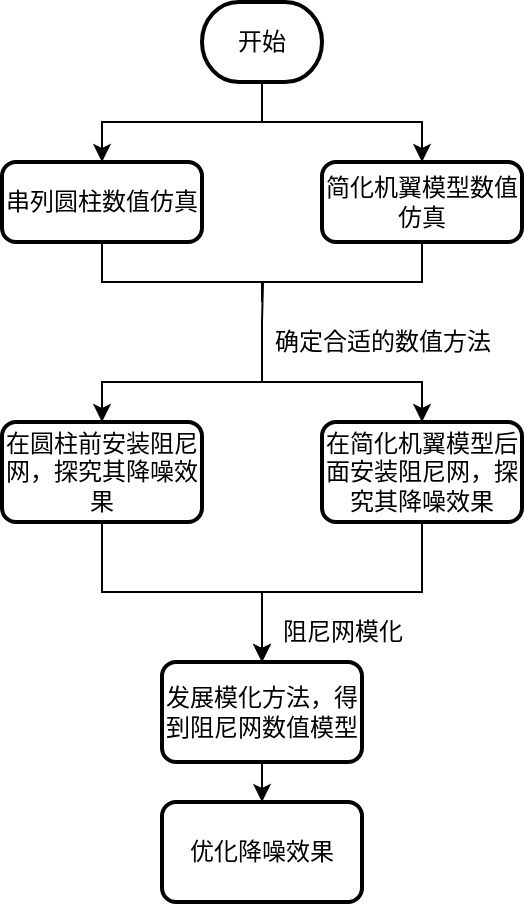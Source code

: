 <mxfile version="20.4.0" type="github">
  <diagram name="Page-1" id="74e2e168-ea6b-b213-b513-2b3c1d86103e">
    <mxGraphModel dx="1352" dy="790" grid="1" gridSize="10" guides="1" tooltips="1" connect="1" arrows="1" fold="1" page="1" pageScale="1" pageWidth="1100" pageHeight="850" background="none" math="0" shadow="0">
      <root>
        <mxCell id="0" />
        <mxCell id="1" parent="0" />
        <mxCell id="gQRXaEbRiCHOpDiDAZMK-5" style="edgeStyle=orthogonalEdgeStyle;rounded=0;orthogonalLoop=1;jettySize=auto;html=1;exitX=0.5;exitY=1;exitDx=0;exitDy=0;exitPerimeter=0;" edge="1" parent="1" source="gQRXaEbRiCHOpDiDAZMK-2" target="gQRXaEbRiCHOpDiDAZMK-3">
          <mxGeometry relative="1" as="geometry" />
        </mxCell>
        <mxCell id="gQRXaEbRiCHOpDiDAZMK-6" style="edgeStyle=orthogonalEdgeStyle;rounded=0;orthogonalLoop=1;jettySize=auto;html=1;exitX=0.5;exitY=1;exitDx=0;exitDy=0;exitPerimeter=0;entryX=0.5;entryY=0;entryDx=0;entryDy=0;" edge="1" parent="1" source="gQRXaEbRiCHOpDiDAZMK-2" target="gQRXaEbRiCHOpDiDAZMK-4">
          <mxGeometry relative="1" as="geometry" />
        </mxCell>
        <mxCell id="gQRXaEbRiCHOpDiDAZMK-2" value="开始" style="strokeWidth=2;html=1;shape=mxgraph.flowchart.terminator;whiteSpace=wrap;" vertex="1" parent="1">
          <mxGeometry x="520" y="40" width="60" height="40" as="geometry" />
        </mxCell>
        <mxCell id="gQRXaEbRiCHOpDiDAZMK-13" style="edgeStyle=orthogonalEdgeStyle;rounded=0;orthogonalLoop=1;jettySize=auto;html=1;exitX=0.5;exitY=1;exitDx=0;exitDy=0;startArrow=none;startFill=0;endArrow=none;endFill=0;" edge="1" parent="1" source="gQRXaEbRiCHOpDiDAZMK-3">
          <mxGeometry relative="1" as="geometry">
            <mxPoint x="550" y="200" as="targetPoint" />
          </mxGeometry>
        </mxCell>
        <mxCell id="gQRXaEbRiCHOpDiDAZMK-3" value="串列圆柱数值仿真" style="rounded=1;whiteSpace=wrap;html=1;absoluteArcSize=1;arcSize=14;strokeWidth=2;" vertex="1" parent="1">
          <mxGeometry x="420" y="120" width="100" height="40" as="geometry" />
        </mxCell>
        <mxCell id="gQRXaEbRiCHOpDiDAZMK-14" style="edgeStyle=orthogonalEdgeStyle;rounded=0;orthogonalLoop=1;jettySize=auto;html=1;exitX=0.5;exitY=1;exitDx=0;exitDy=0;startArrow=none;startFill=0;endArrow=none;endFill=0;" edge="1" parent="1" source="gQRXaEbRiCHOpDiDAZMK-4">
          <mxGeometry relative="1" as="geometry">
            <mxPoint x="550" y="190" as="targetPoint" />
            <Array as="points">
              <mxPoint x="630" y="180" />
              <mxPoint x="550" y="180" />
            </Array>
          </mxGeometry>
        </mxCell>
        <mxCell id="gQRXaEbRiCHOpDiDAZMK-4" value="简化机翼模型数值仿真" style="rounded=1;whiteSpace=wrap;html=1;absoluteArcSize=1;arcSize=14;strokeWidth=2;" vertex="1" parent="1">
          <mxGeometry x="580" y="120" width="100" height="40" as="geometry" />
        </mxCell>
        <mxCell id="gQRXaEbRiCHOpDiDAZMK-15" style="edgeStyle=orthogonalEdgeStyle;rounded=0;orthogonalLoop=1;jettySize=auto;html=1;exitX=0.5;exitY=0;exitDx=0;exitDy=0;startArrow=classic;startFill=1;endArrow=none;endFill=0;" edge="1" parent="1" source="gQRXaEbRiCHOpDiDAZMK-7">
          <mxGeometry relative="1" as="geometry">
            <mxPoint x="550" y="200" as="targetPoint" />
            <Array as="points">
              <mxPoint x="470" y="230" />
              <mxPoint x="550" y="230" />
            </Array>
          </mxGeometry>
        </mxCell>
        <mxCell id="gQRXaEbRiCHOpDiDAZMK-20" style="edgeStyle=orthogonalEdgeStyle;rounded=0;orthogonalLoop=1;jettySize=auto;html=1;exitX=0.5;exitY=1;exitDx=0;exitDy=0;startArrow=none;startFill=0;endArrow=classic;endFill=1;" edge="1" parent="1" source="gQRXaEbRiCHOpDiDAZMK-7" target="gQRXaEbRiCHOpDiDAZMK-19">
          <mxGeometry relative="1" as="geometry" />
        </mxCell>
        <mxCell id="gQRXaEbRiCHOpDiDAZMK-7" value="在圆柱前安装阻尼网，探究其降噪效果" style="rounded=1;whiteSpace=wrap;html=1;absoluteArcSize=1;arcSize=14;strokeWidth=2;" vertex="1" parent="1">
          <mxGeometry x="420" y="250" width="100" height="50" as="geometry" />
        </mxCell>
        <mxCell id="gQRXaEbRiCHOpDiDAZMK-16" style="edgeStyle=orthogonalEdgeStyle;rounded=0;orthogonalLoop=1;jettySize=auto;html=1;exitX=0.5;exitY=0;exitDx=0;exitDy=0;startArrow=classic;startFill=1;endArrow=none;endFill=0;" edge="1" parent="1" source="gQRXaEbRiCHOpDiDAZMK-8">
          <mxGeometry relative="1" as="geometry">
            <mxPoint x="550" y="230" as="targetPoint" />
            <Array as="points">
              <mxPoint x="630" y="230" />
            </Array>
          </mxGeometry>
        </mxCell>
        <mxCell id="gQRXaEbRiCHOpDiDAZMK-21" style="edgeStyle=orthogonalEdgeStyle;rounded=0;orthogonalLoop=1;jettySize=auto;html=1;exitX=0.5;exitY=1;exitDx=0;exitDy=0;entryX=0.5;entryY=0;entryDx=0;entryDy=0;startArrow=none;startFill=0;endArrow=classic;endFill=1;" edge="1" parent="1" source="gQRXaEbRiCHOpDiDAZMK-8" target="gQRXaEbRiCHOpDiDAZMK-19">
          <mxGeometry relative="1" as="geometry" />
        </mxCell>
        <mxCell id="gQRXaEbRiCHOpDiDAZMK-8" value="在简化机翼模型后面安装阻尼网，探究其降噪效果" style="rounded=1;whiteSpace=wrap;html=1;absoluteArcSize=1;arcSize=14;strokeWidth=2;" vertex="1" parent="1">
          <mxGeometry x="580" y="250" width="100" height="50" as="geometry" />
        </mxCell>
        <mxCell id="gQRXaEbRiCHOpDiDAZMK-18" value="确定合适的数值方法" style="text;html=1;align=center;verticalAlign=middle;resizable=0;points=[];autosize=1;strokeColor=none;fillColor=none;" vertex="1" parent="1">
          <mxGeometry x="545" y="195" width="130" height="30" as="geometry" />
        </mxCell>
        <mxCell id="gQRXaEbRiCHOpDiDAZMK-25" style="edgeStyle=orthogonalEdgeStyle;rounded=0;orthogonalLoop=1;jettySize=auto;html=1;exitX=0.5;exitY=1;exitDx=0;exitDy=0;startArrow=none;startFill=0;endArrow=classic;endFill=1;" edge="1" parent="1" source="gQRXaEbRiCHOpDiDAZMK-19" target="gQRXaEbRiCHOpDiDAZMK-24">
          <mxGeometry relative="1" as="geometry" />
        </mxCell>
        <mxCell id="gQRXaEbRiCHOpDiDAZMK-19" value="发展模化方法，得到阻尼网数值模型" style="rounded=1;whiteSpace=wrap;html=1;absoluteArcSize=1;arcSize=14;strokeWidth=2;" vertex="1" parent="1">
          <mxGeometry x="500" y="370" width="100" height="50" as="geometry" />
        </mxCell>
        <mxCell id="gQRXaEbRiCHOpDiDAZMK-22" value="阻尼网模化" style="text;html=1;align=center;verticalAlign=middle;resizable=0;points=[];autosize=1;strokeColor=none;fillColor=none;" vertex="1" parent="1">
          <mxGeometry x="550" y="340" width="80" height="30" as="geometry" />
        </mxCell>
        <mxCell id="gQRXaEbRiCHOpDiDAZMK-23" style="edgeStyle=orthogonalEdgeStyle;rounded=0;orthogonalLoop=1;jettySize=auto;html=1;exitX=0.5;exitY=1;exitDx=0;exitDy=0;startArrow=none;startFill=0;endArrow=classic;endFill=1;" edge="1" parent="1" source="gQRXaEbRiCHOpDiDAZMK-19" target="gQRXaEbRiCHOpDiDAZMK-19">
          <mxGeometry relative="1" as="geometry" />
        </mxCell>
        <mxCell id="gQRXaEbRiCHOpDiDAZMK-24" value="优化降噪效果" style="rounded=1;whiteSpace=wrap;html=1;absoluteArcSize=1;arcSize=14;strokeWidth=2;" vertex="1" parent="1">
          <mxGeometry x="500" y="440" width="100" height="50" as="geometry" />
        </mxCell>
      </root>
    </mxGraphModel>
  </diagram>
</mxfile>
